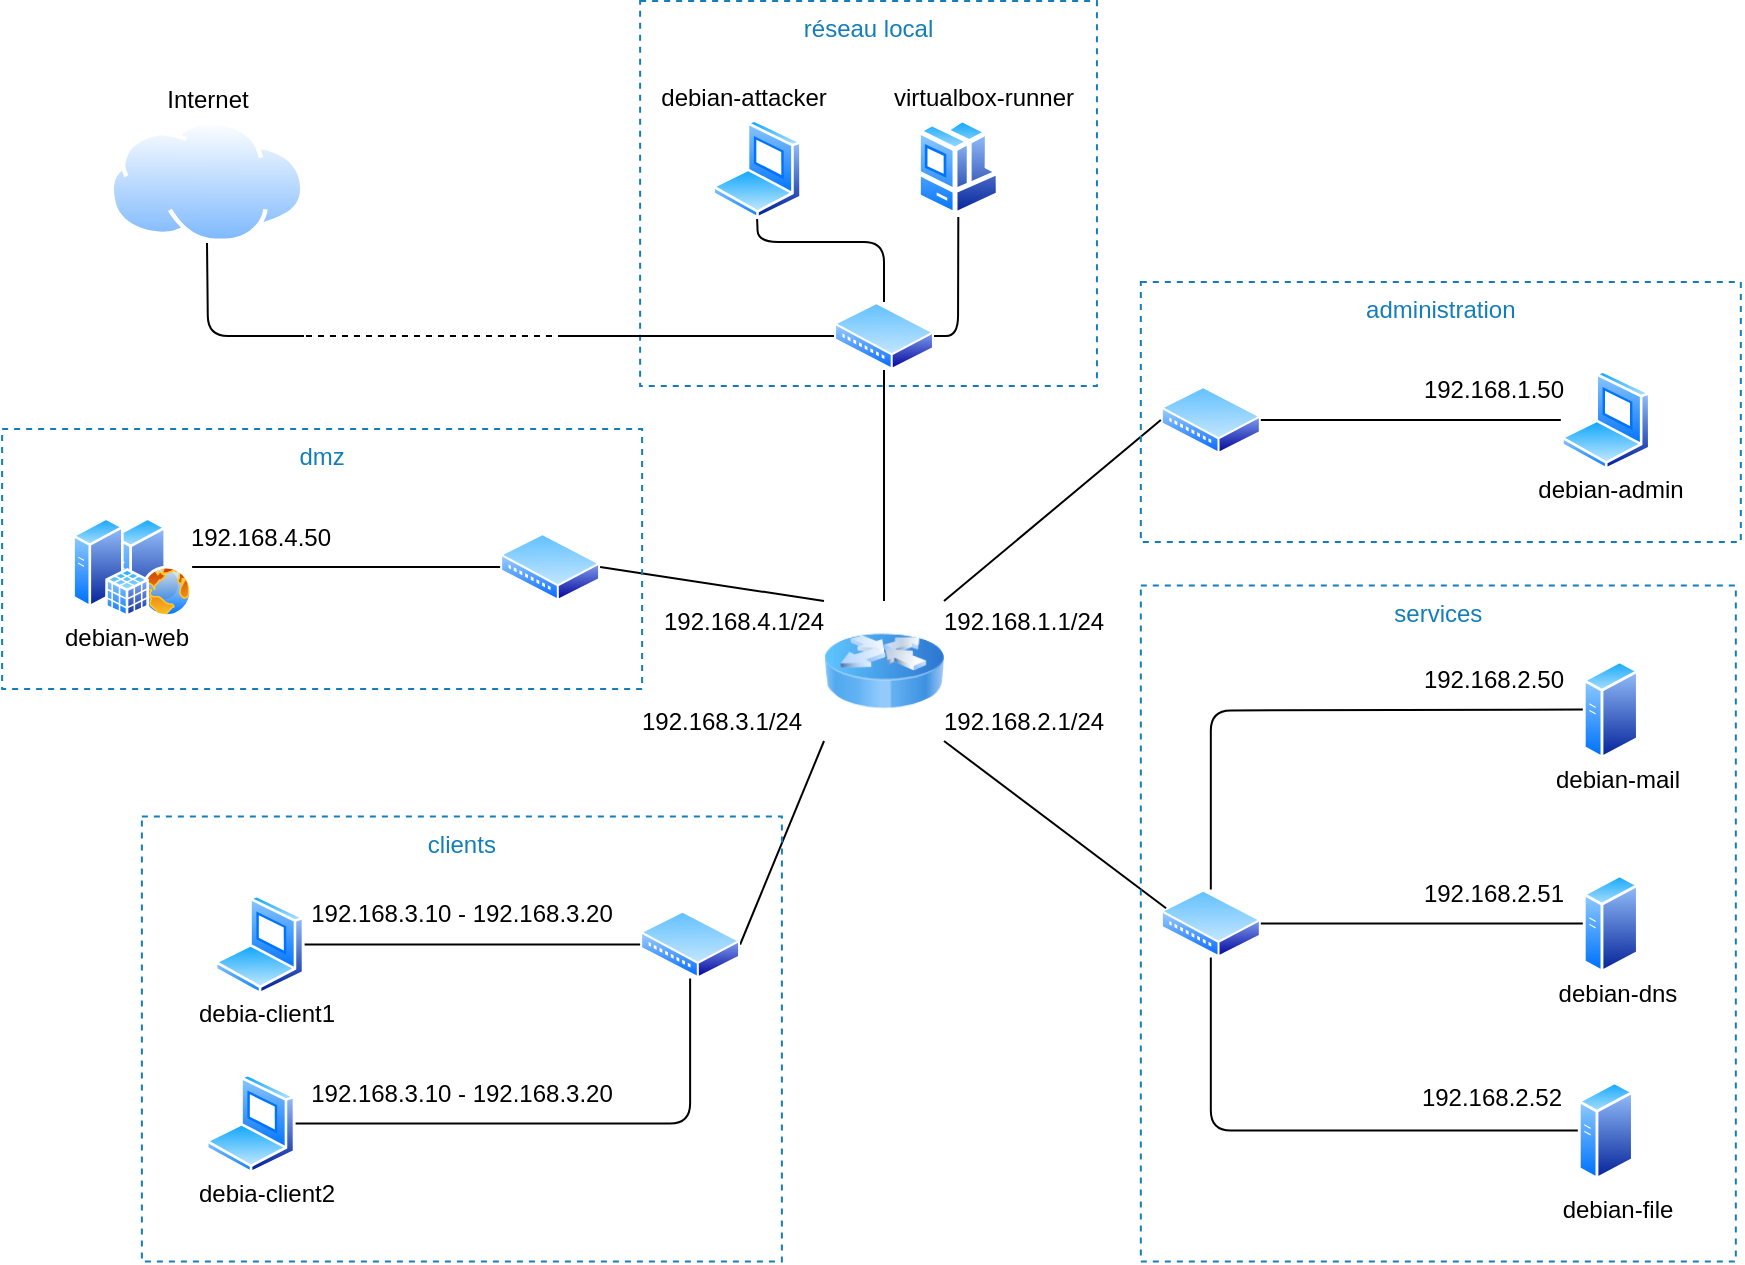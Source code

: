 <mxfile>
    <diagram id="pjIhV44gmVnADWI0d765" name="Page-1">
        <mxGraphModel dx="1204" dy="1940" grid="1" gridSize="10" guides="1" tooltips="1" connect="1" arrows="1" fold="1" page="1" pageScale="1" pageWidth="827" pageHeight="1169" math="0" shadow="0">
            <root>
                <mxCell id="0"/>
                <mxCell id="1" parent="0"/>
                <mxCell id="2" value="" style="aspect=fixed;perimeter=ellipsePerimeter;html=1;align=center;shadow=0;dashed=0;spacingTop=3;image;image=img/lib/active_directory/laptop_client.svg;" parent="1" vertex="1">
                    <mxGeometry x="798.41" y="184" width="45" height="50" as="geometry"/>
                </mxCell>
                <mxCell id="3" value="" style="aspect=fixed;perimeter=ellipsePerimeter;html=1;align=center;shadow=0;dashed=0;spacingTop=3;image;image=img/lib/active_directory/web_server.svg;" parent="1" vertex="1">
                    <mxGeometry x="74.06" y="257.5" width="40" height="50" as="geometry"/>
                </mxCell>
                <mxCell id="4" value="" style="aspect=fixed;perimeter=ellipsePerimeter;html=1;align=center;shadow=0;dashed=0;spacingTop=3;image;image=img/lib/active_directory/generic_server.svg;" parent="1" vertex="1">
                    <mxGeometry x="809.41" y="435.75" width="28.0" height="50" as="geometry"/>
                </mxCell>
                <mxCell id="5" value="" style="image;html=1;image=img/lib/clip_art/networking/Router_Icon_128x128.png" parent="1" vertex="1">
                    <mxGeometry x="430" y="299.5" width="60" height="70" as="geometry"/>
                </mxCell>
                <mxCell id="6" value="" style="aspect=fixed;perimeter=ellipsePerimeter;html=1;align=center;shadow=0;dashed=0;spacingTop=3;image;image=img/lib/active_directory/wiring_hub.svg;" parent="1" vertex="1">
                    <mxGeometry x="598.41" y="192" width="50" height="34" as="geometry"/>
                </mxCell>
                <mxCell id="7" value="" style="aspect=fixed;perimeter=ellipsePerimeter;html=1;align=center;shadow=0;dashed=0;spacingTop=3;image;image=img/lib/active_directory/wiring_hub.svg;" parent="1" vertex="1">
                    <mxGeometry x="268.06" y="265.5" width="50" height="34" as="geometry"/>
                </mxCell>
                <mxCell id="8" value="" style="endArrow=none;html=1;entryX=0;entryY=0;entryDx=0;entryDy=0;exitX=1;exitY=0.5;exitDx=0;exitDy=0;" parent="1" source="7" target="5" edge="1">
                    <mxGeometry width="50" height="50" relative="1" as="geometry">
                        <mxPoint x="430" y="439.5" as="sourcePoint"/>
                        <mxPoint x="480" y="389.5" as="targetPoint"/>
                    </mxGeometry>
                </mxCell>
                <mxCell id="10" value="" style="endArrow=none;html=1;exitX=1;exitY=0;exitDx=0;exitDy=0;entryX=0;entryY=0.5;entryDx=0;entryDy=0;" parent="1" source="5" target="6" edge="1">
                    <mxGeometry width="50" height="50" relative="1" as="geometry">
                        <mxPoint x="470" y="233.5" as="sourcePoint"/>
                        <mxPoint x="470" y="309.5" as="targetPoint"/>
                    </mxGeometry>
                </mxCell>
                <mxCell id="11" value="" style="aspect=fixed;perimeter=ellipsePerimeter;html=1;align=center;shadow=0;dashed=0;spacingTop=3;image;image=img/lib/active_directory/sql_server.svg;" parent="1" vertex="1">
                    <mxGeometry x="54.06" y="257.5" width="38.5" height="50" as="geometry"/>
                </mxCell>
                <mxCell id="12" value="" style="endArrow=none;html=1;entryX=0;entryY=1;entryDx=0;entryDy=0;exitX=1;exitY=0.5;exitDx=0;exitDy=0;" parent="1" source="16" target="5" edge="1">
                    <mxGeometry width="50" height="50" relative="1" as="geometry">
                        <mxPoint x="489.06" y="497.25" as="sourcePoint"/>
                        <mxPoint x="499.06" y="427.25" as="targetPoint"/>
                    </mxGeometry>
                </mxCell>
                <mxCell id="13" value="" style="endArrow=none;html=1;entryX=0;entryY=0.5;entryDx=0;entryDy=0;exitX=1;exitY=0.5;exitDx=0;exitDy=0;" parent="1" source="6" target="2" edge="1">
                    <mxGeometry width="50" height="50" relative="1" as="geometry">
                        <mxPoint x="438.41" y="390" as="sourcePoint"/>
                        <mxPoint x="488.41" y="340" as="targetPoint"/>
                    </mxGeometry>
                </mxCell>
                <mxCell id="14" value="debian-admin" style="text;html=1;strokeColor=none;fillColor=none;align=center;verticalAlign=middle;whiteSpace=wrap;rounded=0;" parent="1" vertex="1">
                    <mxGeometry x="785.91" y="234" width="75" height="20" as="geometry"/>
                </mxCell>
                <mxCell id="15" value="" style="aspect=fixed;perimeter=ellipsePerimeter;html=1;align=center;shadow=0;dashed=0;spacingTop=3;image;image=img/lib/active_directory/wiring_hub.svg;" parent="1" vertex="1">
                    <mxGeometry x="598.41" y="443.75" width="50" height="34" as="geometry"/>
                </mxCell>
                <mxCell id="16" value="" style="aspect=fixed;perimeter=ellipsePerimeter;html=1;align=center;shadow=0;dashed=0;spacingTop=3;image;image=img/lib/active_directory/wiring_hub.svg;" parent="1" vertex="1">
                    <mxGeometry x="338.06" y="454.25" width="50" height="34" as="geometry"/>
                </mxCell>
                <mxCell id="17" value="" style="endArrow=none;html=1;entryX=0;entryY=0.25;entryDx=0;entryDy=0;exitX=1;exitY=1;exitDx=0;exitDy=0;" parent="1" source="5" target="15" edge="1">
                    <mxGeometry width="50" height="50" relative="1" as="geometry">
                        <mxPoint x="329" y="456.5" as="sourcePoint"/>
                        <mxPoint x="440" y="379.5" as="targetPoint"/>
                    </mxGeometry>
                </mxCell>
                <mxCell id="18" value="administration" style="fillColor=none;strokeColor=#147EBA;dashed=1;verticalAlign=top;fontStyle=0;fontColor=#147EBA;" parent="1" vertex="1">
                    <mxGeometry x="588.41" y="140" width="300" height="130" as="geometry"/>
                </mxCell>
                <mxCell id="19" value="192.168.1.1/24" style="text;html=1;strokeColor=none;fillColor=none;align=center;verticalAlign=middle;whiteSpace=wrap;rounded=0;" parent="1" vertex="1">
                    <mxGeometry x="490" y="299.5" width="80" height="20" as="geometry"/>
                </mxCell>
                <mxCell id="20" value="192.168.2.1/24" style="text;html=1;strokeColor=none;fillColor=none;align=center;verticalAlign=middle;whiteSpace=wrap;rounded=0;" parent="1" vertex="1">
                    <mxGeometry x="490" y="349.5" width="80" height="20" as="geometry"/>
                </mxCell>
                <mxCell id="21" value="192.168.4.1/24" style="text;html=1;strokeColor=none;fillColor=none;align=center;verticalAlign=middle;whiteSpace=wrap;rounded=0;" parent="1" vertex="1">
                    <mxGeometry x="350" y="299.5" width="80" height="20" as="geometry"/>
                </mxCell>
                <mxCell id="22" value="192.168.3.1/24" style="text;html=1;strokeColor=none;fillColor=none;align=center;verticalAlign=middle;whiteSpace=wrap;rounded=0;" parent="1" vertex="1">
                    <mxGeometry x="339.06" y="349.5" width="80" height="20" as="geometry"/>
                </mxCell>
                <mxCell id="24" value="debian-mail" style="text;html=1;strokeColor=none;fillColor=none;align=center;verticalAlign=middle;whiteSpace=wrap;rounded=0;" parent="1" vertex="1">
                    <mxGeometry x="788.41" y="378.75" width="77.5" height="20" as="geometry"/>
                </mxCell>
                <mxCell id="25" value="debian-dns" style="text;html=1;strokeColor=none;fillColor=none;align=center;verticalAlign=middle;whiteSpace=wrap;rounded=0;" parent="1" vertex="1">
                    <mxGeometry x="788.41" y="485.75" width="77.5" height="20" as="geometry"/>
                </mxCell>
                <mxCell id="28" value="192.168.1.50" style="text;html=1;strokeColor=none;fillColor=none;align=center;verticalAlign=middle;whiteSpace=wrap;rounded=0;" parent="1" vertex="1">
                    <mxGeometry x="724.66" y="184" width="80" height="20" as="geometry"/>
                </mxCell>
                <mxCell id="29" value="192.168.2.50" style="text;html=1;strokeColor=none;fillColor=none;align=center;verticalAlign=middle;whiteSpace=wrap;rounded=0;" parent="1" vertex="1">
                    <mxGeometry x="724.66" y="328.75" width="80" height="20" as="geometry"/>
                </mxCell>
                <mxCell id="30" value="192.168.2.51" style="text;html=1;strokeColor=none;fillColor=none;align=center;verticalAlign=middle;whiteSpace=wrap;rounded=0;" parent="1" vertex="1">
                    <mxGeometry x="724.66" y="435.75" width="80" height="20" as="geometry"/>
                </mxCell>
                <mxCell id="31" value="dmz" style="fillColor=none;strokeColor=#147EBA;dashed=1;verticalAlign=top;fontStyle=0;fontColor=#147EBA;" parent="1" vertex="1">
                    <mxGeometry x="19.06" y="213.5" width="320" height="130" as="geometry"/>
                </mxCell>
                <mxCell id="32" value="debian-web" style="text;html=1;strokeColor=none;fillColor=none;align=center;verticalAlign=middle;whiteSpace=wrap;rounded=0;" parent="1" vertex="1">
                    <mxGeometry x="49.06" y="307.5" width="65" height="20" as="geometry"/>
                </mxCell>
                <mxCell id="33" value="192.168.4.50" style="text;html=1;strokeColor=none;fillColor=none;align=center;verticalAlign=middle;whiteSpace=wrap;rounded=0;" parent="1" vertex="1">
                    <mxGeometry x="106.56" y="257.5" width="82.5" height="20" as="geometry"/>
                </mxCell>
                <mxCell id="34" value="" style="aspect=fixed;perimeter=ellipsePerimeter;html=1;align=center;shadow=0;dashed=0;spacingTop=3;image;image=img/lib/active_directory/laptop_client.svg;" parent="1" vertex="1">
                    <mxGeometry x="125.31" y="446.25" width="45" height="50" as="geometry"/>
                </mxCell>
                <mxCell id="35" value="" style="aspect=fixed;perimeter=ellipsePerimeter;html=1;align=center;shadow=0;dashed=0;spacingTop=3;image;image=img/lib/active_directory/generic_server.svg;" parent="1" vertex="1">
                    <mxGeometry x="809.41" y="328.75" width="28.0" height="50" as="geometry"/>
                </mxCell>
                <mxCell id="36" value="debia-client1" style="text;html=1;strokeColor=none;fillColor=none;align=center;verticalAlign=middle;whiteSpace=wrap;rounded=0;" parent="1" vertex="1">
                    <mxGeometry x="110.31" y="496.25" width="82.5" height="20" as="geometry"/>
                </mxCell>
                <mxCell id="37" value="" style="aspect=fixed;perimeter=ellipsePerimeter;html=1;align=center;shadow=0;dashed=0;spacingTop=3;image;image=img/lib/active_directory/laptop_client.svg;" parent="1" vertex="1">
                    <mxGeometry x="374.06" y="58.5" width="45" height="50" as="geometry"/>
                </mxCell>
                <mxCell id="38" value="debian-attacker" style="text;html=1;strokeColor=none;fillColor=none;align=center;verticalAlign=middle;whiteSpace=wrap;rounded=0;" parent="1" vertex="1">
                    <mxGeometry x="340.0" y="37.5" width="100" height="20" as="geometry"/>
                </mxCell>
                <mxCell id="39" value="192.168.3.10 - 192.168.3.20" style="text;html=1;strokeColor=none;fillColor=none;align=center;verticalAlign=middle;whiteSpace=wrap;rounded=0;" parent="1" vertex="1">
                    <mxGeometry x="159.06" y="446.25" width="180" height="20" as="geometry"/>
                </mxCell>
                <mxCell id="40" value="" style="endArrow=none;html=1;entryX=0;entryY=0.5;entryDx=0;entryDy=0;exitX=1;exitY=0.5;exitDx=0;exitDy=0;" parent="1" source="3" target="7" edge="1">
                    <mxGeometry width="50" height="50" relative="1" as="geometry">
                        <mxPoint x="419.06" y="323.5" as="sourcePoint"/>
                        <mxPoint x="469.06" y="273.5" as="targetPoint"/>
                    </mxGeometry>
                </mxCell>
                <mxCell id="41" value="" style="endArrow=none;html=1;exitX=0;exitY=0.5;exitDx=0;exitDy=0;entryX=1;entryY=0.5;entryDx=0;entryDy=0;" parent="1" source="16" target="34" edge="1">
                    <mxGeometry width="50" height="50" relative="1" as="geometry">
                        <mxPoint x="489.06" y="424.25" as="sourcePoint"/>
                        <mxPoint x="539.06" y="374.25" as="targetPoint"/>
                    </mxGeometry>
                </mxCell>
                <mxCell id="42" value="clients" style="fillColor=none;strokeColor=#147EBA;dashed=1;verticalAlign=top;fontStyle=0;fontColor=#147EBA;" parent="1" vertex="1">
                    <mxGeometry x="88.94" y="407.25" width="320" height="222.5" as="geometry"/>
                </mxCell>
                <mxCell id="44" value="" style="aspect=fixed;perimeter=ellipsePerimeter;html=1;align=center;shadow=0;dashed=0;spacingTop=3;image;image=img/lib/active_directory/internet_cloud.svg;" parent="1" vertex="1">
                    <mxGeometry x="72.69" y="59" width="97.62" height="61.5" as="geometry"/>
                </mxCell>
                <mxCell id="45" value="Internet" style="text;html=1;strokeColor=none;fillColor=none;align=center;verticalAlign=middle;whiteSpace=wrap;rounded=0;" parent="1" vertex="1">
                    <mxGeometry x="101.5" y="38.5" width="40" height="20" as="geometry"/>
                </mxCell>
                <mxCell id="46" value="" style="aspect=fixed;perimeter=ellipsePerimeter;html=1;align=center;shadow=0;dashed=0;spacingTop=3;image;image=img/lib/active_directory/generic_server.svg;" parent="1" vertex="1">
                    <mxGeometry x="806.91" y="539.25" width="28.0" height="50" as="geometry"/>
                </mxCell>
                <mxCell id="47" value="debian-file" style="text;html=1;strokeColor=none;fillColor=none;align=center;verticalAlign=middle;whiteSpace=wrap;rounded=0;" parent="1" vertex="1">
                    <mxGeometry x="787.16" y="594.25" width="80" height="20" as="geometry"/>
                </mxCell>
                <mxCell id="49" value="192.168.2.52" style="text;html=1;strokeColor=none;fillColor=none;align=center;verticalAlign=middle;whiteSpace=wrap;rounded=0;" parent="1" vertex="1">
                    <mxGeometry x="724.41" y="537.75" width="80" height="20" as="geometry"/>
                </mxCell>
                <mxCell id="51" value="" style="endArrow=none;html=1;exitX=0.5;exitY=0;exitDx=0;exitDy=0;entryX=0;entryY=0.5;entryDx=0;entryDy=0;" parent="1" source="15" target="35" edge="1">
                    <mxGeometry width="50" height="50" relative="1" as="geometry">
                        <mxPoint x="448.41" y="458.25" as="sourcePoint"/>
                        <mxPoint x="498.41" y="408.25" as="targetPoint"/>
                        <Array as="points">
                            <mxPoint x="623.41" y="354.25"/>
                        </Array>
                    </mxGeometry>
                </mxCell>
                <mxCell id="53" value="" style="endArrow=none;html=1;exitX=0.5;exitY=1;exitDx=0;exitDy=0;entryX=0;entryY=0.5;entryDx=0;entryDy=0;" parent="1" source="15" target="46" edge="1">
                    <mxGeometry width="50" height="50" relative="1" as="geometry">
                        <mxPoint x="658.41" y="472.75" as="sourcePoint"/>
                        <mxPoint x="819.41" y="472.75" as="targetPoint"/>
                        <Array as="points">
                            <mxPoint x="623.41" y="564.25"/>
                        </Array>
                    </mxGeometry>
                </mxCell>
                <mxCell id="23" value="services" style="fillColor=none;strokeColor=#147EBA;dashed=1;verticalAlign=top;fontStyle=0;fontColor=#147EBA;" parent="1" vertex="1">
                    <mxGeometry x="588.41" y="291.75" width="297.5" height="338" as="geometry"/>
                </mxCell>
                <mxCell id="55" value="" style="endArrow=none;html=1;exitX=1;exitY=0.5;exitDx=0;exitDy=0;entryX=0;entryY=0.5;entryDx=0;entryDy=0;" parent="1" source="15" target="4" edge="1">
                    <mxGeometry width="50" height="50" relative="1" as="geometry">
                        <mxPoint x="698.41" y="458.25" as="sourcePoint"/>
                        <mxPoint x="748.41" y="408.25" as="targetPoint"/>
                    </mxGeometry>
                </mxCell>
                <mxCell id="57" value="" style="aspect=fixed;perimeter=ellipsePerimeter;html=1;align=center;shadow=0;dashed=0;spacingTop=3;image;image=img/lib/active_directory/laptop_client.svg;" parent="1" vertex="1">
                    <mxGeometry x="120.81" y="535.75" width="45" height="50" as="geometry"/>
                </mxCell>
                <mxCell id="58" value="debia-client2" style="text;html=1;strokeColor=none;fillColor=none;align=center;verticalAlign=middle;whiteSpace=wrap;rounded=0;" parent="1" vertex="1">
                    <mxGeometry x="110.19" y="585.75" width="82.5" height="20" as="geometry"/>
                </mxCell>
                <mxCell id="59" value="192.168.3.10 - 192.168.3.20" style="text;html=1;strokeColor=none;fillColor=none;align=center;verticalAlign=middle;whiteSpace=wrap;rounded=0;" parent="1" vertex="1">
                    <mxGeometry x="158.94" y="535.75" width="180" height="20" as="geometry"/>
                </mxCell>
                <mxCell id="60" value="" style="endArrow=none;html=1;entryX=1;entryY=0.5;entryDx=0;entryDy=0;exitX=0.5;exitY=1;exitDx=0;exitDy=0;" parent="1" source="16" target="57" edge="1">
                    <mxGeometry width="50" height="50" relative="1" as="geometry">
                        <mxPoint x="349.06" y="557.75" as="sourcePoint"/>
                        <mxPoint x="538.94" y="463.75" as="targetPoint"/>
                        <Array as="points">
                            <mxPoint x="363.06" y="560.75"/>
                        </Array>
                    </mxGeometry>
                </mxCell>
                <mxCell id="61" value="" style="aspect=fixed;perimeter=ellipsePerimeter;html=1;align=center;shadow=0;dashed=0;spacingTop=3;image;image=img/lib/active_directory/wiring_hub.svg;" parent="1" vertex="1">
                    <mxGeometry x="435.0" y="150" width="50" height="34" as="geometry"/>
                </mxCell>
                <mxCell id="63" value="" style="endArrow=none;html=1;exitX=0.5;exitY=1;exitDx=0;exitDy=0;entryX=0.5;entryY=0;entryDx=0;entryDy=0;" parent="1" source="61" target="5" edge="1">
                    <mxGeometry width="50" height="50" relative="1" as="geometry">
                        <mxPoint x="590" y="420" as="sourcePoint"/>
                        <mxPoint x="640" y="370" as="targetPoint"/>
                    </mxGeometry>
                </mxCell>
                <mxCell id="64" value="" style="endArrow=none;html=1;entryX=0.5;entryY=0;entryDx=0;entryDy=0;exitX=0.5;exitY=1;exitDx=0;exitDy=0;" parent="1" source="37" target="61" edge="1">
                    <mxGeometry width="50" height="50" relative="1" as="geometry">
                        <mxPoint x="520" y="387.5" as="sourcePoint"/>
                        <mxPoint x="570" y="337.5" as="targetPoint"/>
                        <Array as="points">
                            <mxPoint x="397" y="120"/>
                            <mxPoint x="460" y="120"/>
                        </Array>
                    </mxGeometry>
                </mxCell>
                <mxCell id="65" value="" style="aspect=fixed;perimeter=ellipsePerimeter;html=1;align=center;shadow=0;dashed=0;spacingTop=3;image;image=img/lib/active_directory/workstation_client.svg;" parent="1" vertex="1">
                    <mxGeometry x="475.91" y="57.5" width="42.5" height="50" as="geometry"/>
                </mxCell>
                <mxCell id="66" value="" style="endArrow=none;html=1;entryX=1;entryY=0.5;entryDx=0;entryDy=0;exitX=0.5;exitY=1;exitDx=0;exitDy=0;" parent="1" source="65" target="61" edge="1">
                    <mxGeometry width="50" height="50" relative="1" as="geometry">
                        <mxPoint x="398.21" y="97.5" as="sourcePoint"/>
                        <mxPoint x="399.71" y="173" as="targetPoint"/>
                        <Array as="points">
                            <mxPoint x="497" y="167"/>
                        </Array>
                    </mxGeometry>
                </mxCell>
                <mxCell id="67" value="virtualbox-runner" style="text;html=1;strokeColor=none;fillColor=none;align=center;verticalAlign=middle;whiteSpace=wrap;rounded=0;" parent="1" vertex="1">
                    <mxGeometry x="460" y="37.5" width="100" height="20" as="geometry"/>
                </mxCell>
                <mxCell id="68" value="" style="endArrow=none;html=1;exitX=0.5;exitY=1;exitDx=0;exitDy=0;" parent="1" source="44" edge="1">
                    <mxGeometry width="50" height="50" relative="1" as="geometry">
                        <mxPoint x="468.21" y="130" as="sourcePoint"/>
                        <mxPoint x="170" y="167" as="targetPoint"/>
                        <Array as="points">
                            <mxPoint x="122" y="167"/>
                        </Array>
                    </mxGeometry>
                </mxCell>
                <mxCell id="69" value="réseau local" style="fillColor=none;strokeColor=#147EBA;dashed=1;verticalAlign=top;fontStyle=0;fontColor=#147EBA;" parent="1" vertex="1">
                    <mxGeometry x="338.06" y="-0.5" width="228.41" height="192.5" as="geometry"/>
                </mxCell>
                <mxCell id="72" value="" style="endArrow=none;dashed=1;html=1;" edge="1" parent="1">
                    <mxGeometry width="50" height="50" relative="1" as="geometry">
                        <mxPoint x="300" y="167" as="sourcePoint"/>
                        <mxPoint x="170" y="167" as="targetPoint"/>
                    </mxGeometry>
                </mxCell>
                <mxCell id="73" value="" style="endArrow=none;html=1;entryX=0;entryY=0.5;entryDx=0;entryDy=0;" edge="1" parent="1" target="61">
                    <mxGeometry width="50" height="50" relative="1" as="geometry">
                        <mxPoint x="300" y="167" as="sourcePoint"/>
                        <mxPoint x="640" y="370" as="targetPoint"/>
                    </mxGeometry>
                </mxCell>
            </root>
        </mxGraphModel>
    </diagram>
</mxfile>